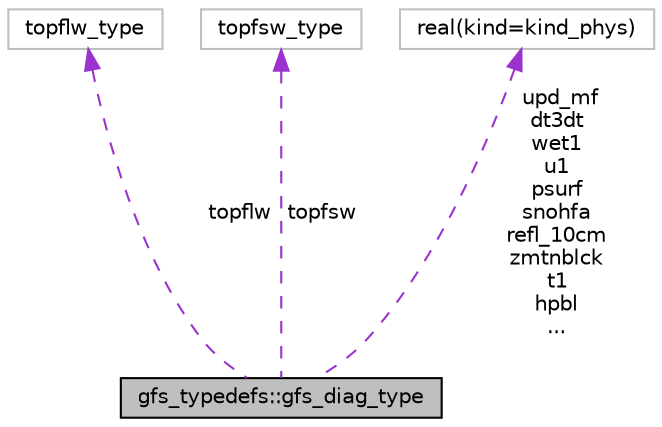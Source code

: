 digraph "gfs_typedefs::gfs_diag_type"
{
  edge [fontname="Helvetica",fontsize="10",labelfontname="Helvetica",labelfontsize="10"];
  node [fontname="Helvetica",fontsize="10",shape=record];
  Node1 [label="gfs_typedefs::gfs_diag_type",height=0.2,width=0.4,color="black", fillcolor="grey75", style="filled", fontcolor="black"];
  Node2 -> Node1 [dir="back",color="darkorchid3",fontsize="10",style="dashed",label=" topflw" ,fontname="Helvetica"];
  Node2 [label="topflw_type",height=0.2,width=0.4,color="grey75", fillcolor="white", style="filled"];
  Node3 -> Node1 [dir="back",color="darkorchid3",fontsize="10",style="dashed",label=" topfsw" ,fontname="Helvetica"];
  Node3 [label="topfsw_type",height=0.2,width=0.4,color="grey75", fillcolor="white", style="filled"];
  Node4 -> Node1 [dir="back",color="darkorchid3",fontsize="10",style="dashed",label=" upd_mf\ndt3dt\nwet1\nu1\npsurf\nsnohfa\nrefl_10cm\nzmtnblck\nt1\nhpbl\n..." ,fontname="Helvetica"];
  Node4 [label="real(kind=kind_phys)",height=0.2,width=0.4,color="grey75", fillcolor="white", style="filled"];
}
